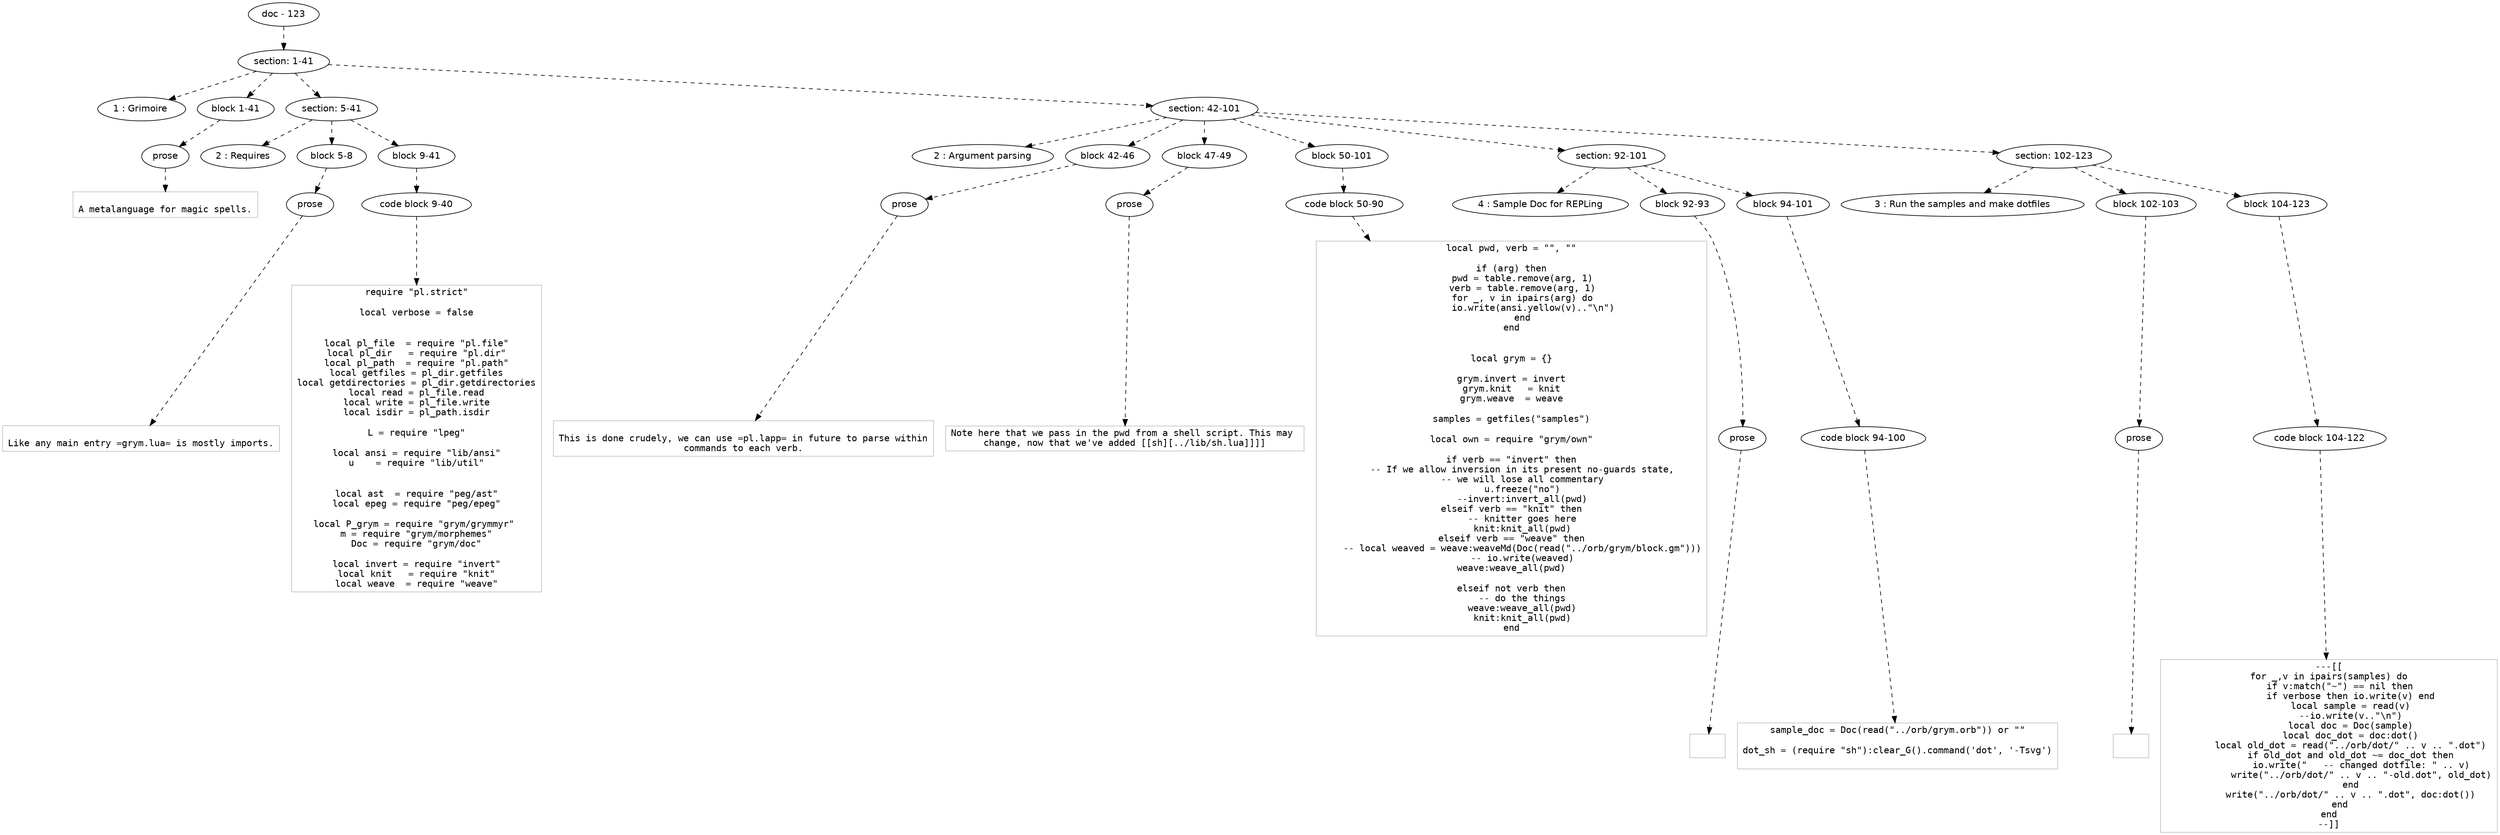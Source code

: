 digraph hierarchy {

node [fontname=Helvetica]
edge [style=dashed]

doc_0 [label="doc - 123"]


doc_0 -> { section_1}
{rank=same; section_1}

section_1 [label="section: 1-41"]


section_1 -> { header_2 block_3 section_4 section_5}
{rank=same; header_2 block_3 section_4 section_5}

header_2 [label="1 : Grimoire "]

block_3 [label="block 1-41"]

section_4 [label="section: 5-41"]

section_5 [label="section: 42-101"]


block_3 -> { prose_6}
{rank=same; prose_6}

prose_6 [label="prose"]


prose_6 -> leaf_7
leaf_7  [color=Gray,shape=rectangle,fontname=Inconsolata,label="
A metalanguage for magic spells.
"]
section_4 -> { header_8 block_9 block_10}
{rank=same; header_8 block_9 block_10}

header_8 [label="2 : Requires"]

block_9 [label="block 5-8"]

block_10 [label="block 9-41"]


block_9 -> { prose_11}
{rank=same; prose_11}

prose_11 [label="prose"]


prose_11 -> leaf_12
leaf_12  [color=Gray,shape=rectangle,fontname=Inconsolata,label="
Like any main entry =grym.lua= is mostly imports.
"]
block_10 -> { codeblock_13}
{rank=same; codeblock_13}

codeblock_13 [label="code block 9-40"]


codeblock_13 -> leaf_14
leaf_14  [color=Gray,shape=rectangle,fontname=Inconsolata,label="require \"pl.strict\"

local verbose = false


local pl_file  = require \"pl.file\"
local pl_dir   = require \"pl.dir\"
local pl_path  = require \"pl.path\"
local getfiles = pl_dir.getfiles
local getdirectories = pl_dir.getdirectories
local read = pl_file.read
local write = pl_file.write
local isdir = pl_path.isdir

L = require \"lpeg\"

local ansi = require \"lib/ansi\"
u    = require \"lib/util\"


local ast  = require \"peg/ast\"
local epeg = require \"peg/epeg\"

local P_grym = require \"grym/grymmyr\" 
m = require \"grym/morphemes\"
Doc = require \"grym/doc\"

local invert = require \"invert\"
local knit   = require \"knit\"
local weave  = require \"weave\""]
section_5 -> { header_15 block_16 block_17 block_18 section_19 section_20}
{rank=same; header_15 block_16 block_17 block_18 section_19 section_20}

header_15 [label="2 : Argument parsing"]

block_16 [label="block 42-46"]

block_17 [label="block 47-49"]

block_18 [label="block 50-101"]

section_19 [label="section: 92-101"]

section_20 [label="section: 102-123"]


block_16 -> { prose_21}
{rank=same; prose_21}

prose_21 [label="prose"]


prose_21 -> leaf_22
leaf_22  [color=Gray,shape=rectangle,fontname=Inconsolata,label="
This is done crudely, we can use =pl.lapp= in future to parse within
commands to each verb.
"]
block_17 -> { prose_23}
{rank=same; prose_23}

prose_23 [label="prose"]


prose_23 -> leaf_24
leaf_24  [color=Gray,shape=rectangle,fontname=Inconsolata,label="Note here that we pass in the pwd from a shell script. This may 
change, now that we've added [[sh][../lib/sh.lua]]]]
"]
block_18 -> { codeblock_25}
{rank=same; codeblock_25}

codeblock_25 [label="code block 50-90"]


codeblock_25 -> leaf_26
leaf_26  [color=Gray,shape=rectangle,fontname=Inconsolata,label="local pwd, verb = \"\", \"\"

if (arg) then
    pwd = table.remove(arg, 1)
    verb = table.remove(arg, 1)
    for _, v in ipairs(arg) do
        io.write(ansi.yellow(v)..\"\\n\")
    end
end


local grym = {}

grym.invert = invert
grym.knit   = knit
grym.weave  = weave

samples = getfiles(\"samples\")

local own = require \"grym/own\"

if verb == \"invert\" then
    -- If we allow inversion in its present no-guards state,
    -- we will lose all commentary
    u.freeze(\"no\")
    --invert:invert_all(pwd)
elseif verb == \"knit\" then
    -- knitter goes here
    knit:knit_all(pwd)
elseif verb == \"weave\" then
    -- local weaved = weave:weaveMd(Doc(read(\"../orb/grym/block.gm\")))
    -- io.write(weaved)
    weave:weave_all(pwd)    

elseif not verb then
    -- do the things
    weave:weave_all(pwd)
    knit:knit_all(pwd)
end"]
section_19 -> { header_27 block_28 block_29}
{rank=same; header_27 block_28 block_29}

header_27 [label="4 : Sample Doc for REPLing"]

block_28 [label="block 92-93"]

block_29 [label="block 94-101"]


block_28 -> { prose_30}
{rank=same; prose_30}

prose_30 [label="prose"]


prose_30 -> leaf_31
leaf_31  [color=Gray,shape=rectangle,fontname=Inconsolata,label=""]
block_29 -> { codeblock_32}
{rank=same; codeblock_32}

codeblock_32 [label="code block 94-100"]


codeblock_32 -> leaf_33
leaf_33  [color=Gray,shape=rectangle,fontname=Inconsolata,label="sample_doc = Doc(read(\"../orb/grym.orb\")) or \"\"

dot_sh = (require \"sh\"):clear_G().command('dot', '-Tsvg')

"]
section_20 -> { header_34 block_35 block_36}
{rank=same; header_34 block_35 block_36}

header_34 [label="3 : Run the samples and make dotfiles"]

block_35 [label="block 102-103"]

block_36 [label="block 104-123"]


block_35 -> { prose_37}
{rank=same; prose_37}

prose_37 [label="prose"]


prose_37 -> leaf_38
leaf_38  [color=Gray,shape=rectangle,fontname=Inconsolata,label=""]
block_36 -> { codeblock_39}
{rank=same; codeblock_39}

codeblock_39 [label="code block 104-122"]


codeblock_39 -> leaf_40
leaf_40  [color=Gray,shape=rectangle,fontname=Inconsolata,label="---[[
for _,v in ipairs(samples) do
    if v:match(\"~\") == nil then
        if verbose then io.write(v) end
        local sample = read(v)
        --io.write(v..\"\\n\")
        local doc = Doc(sample)
        local doc_dot = doc:dot()
        local old_dot = read(\"../orb/dot/\" .. v .. \".dot\")
        if old_dot and old_dot ~= doc_dot then
            io.write(\"   -- changed dotfile: \" .. v)
            write(\"../orb/dot/\" .. v .. \"-old.dot\", old_dot)
        end
        write(\"../orb/dot/\" .. v .. \".dot\", doc:dot())
    end
end
--]]"]

}
